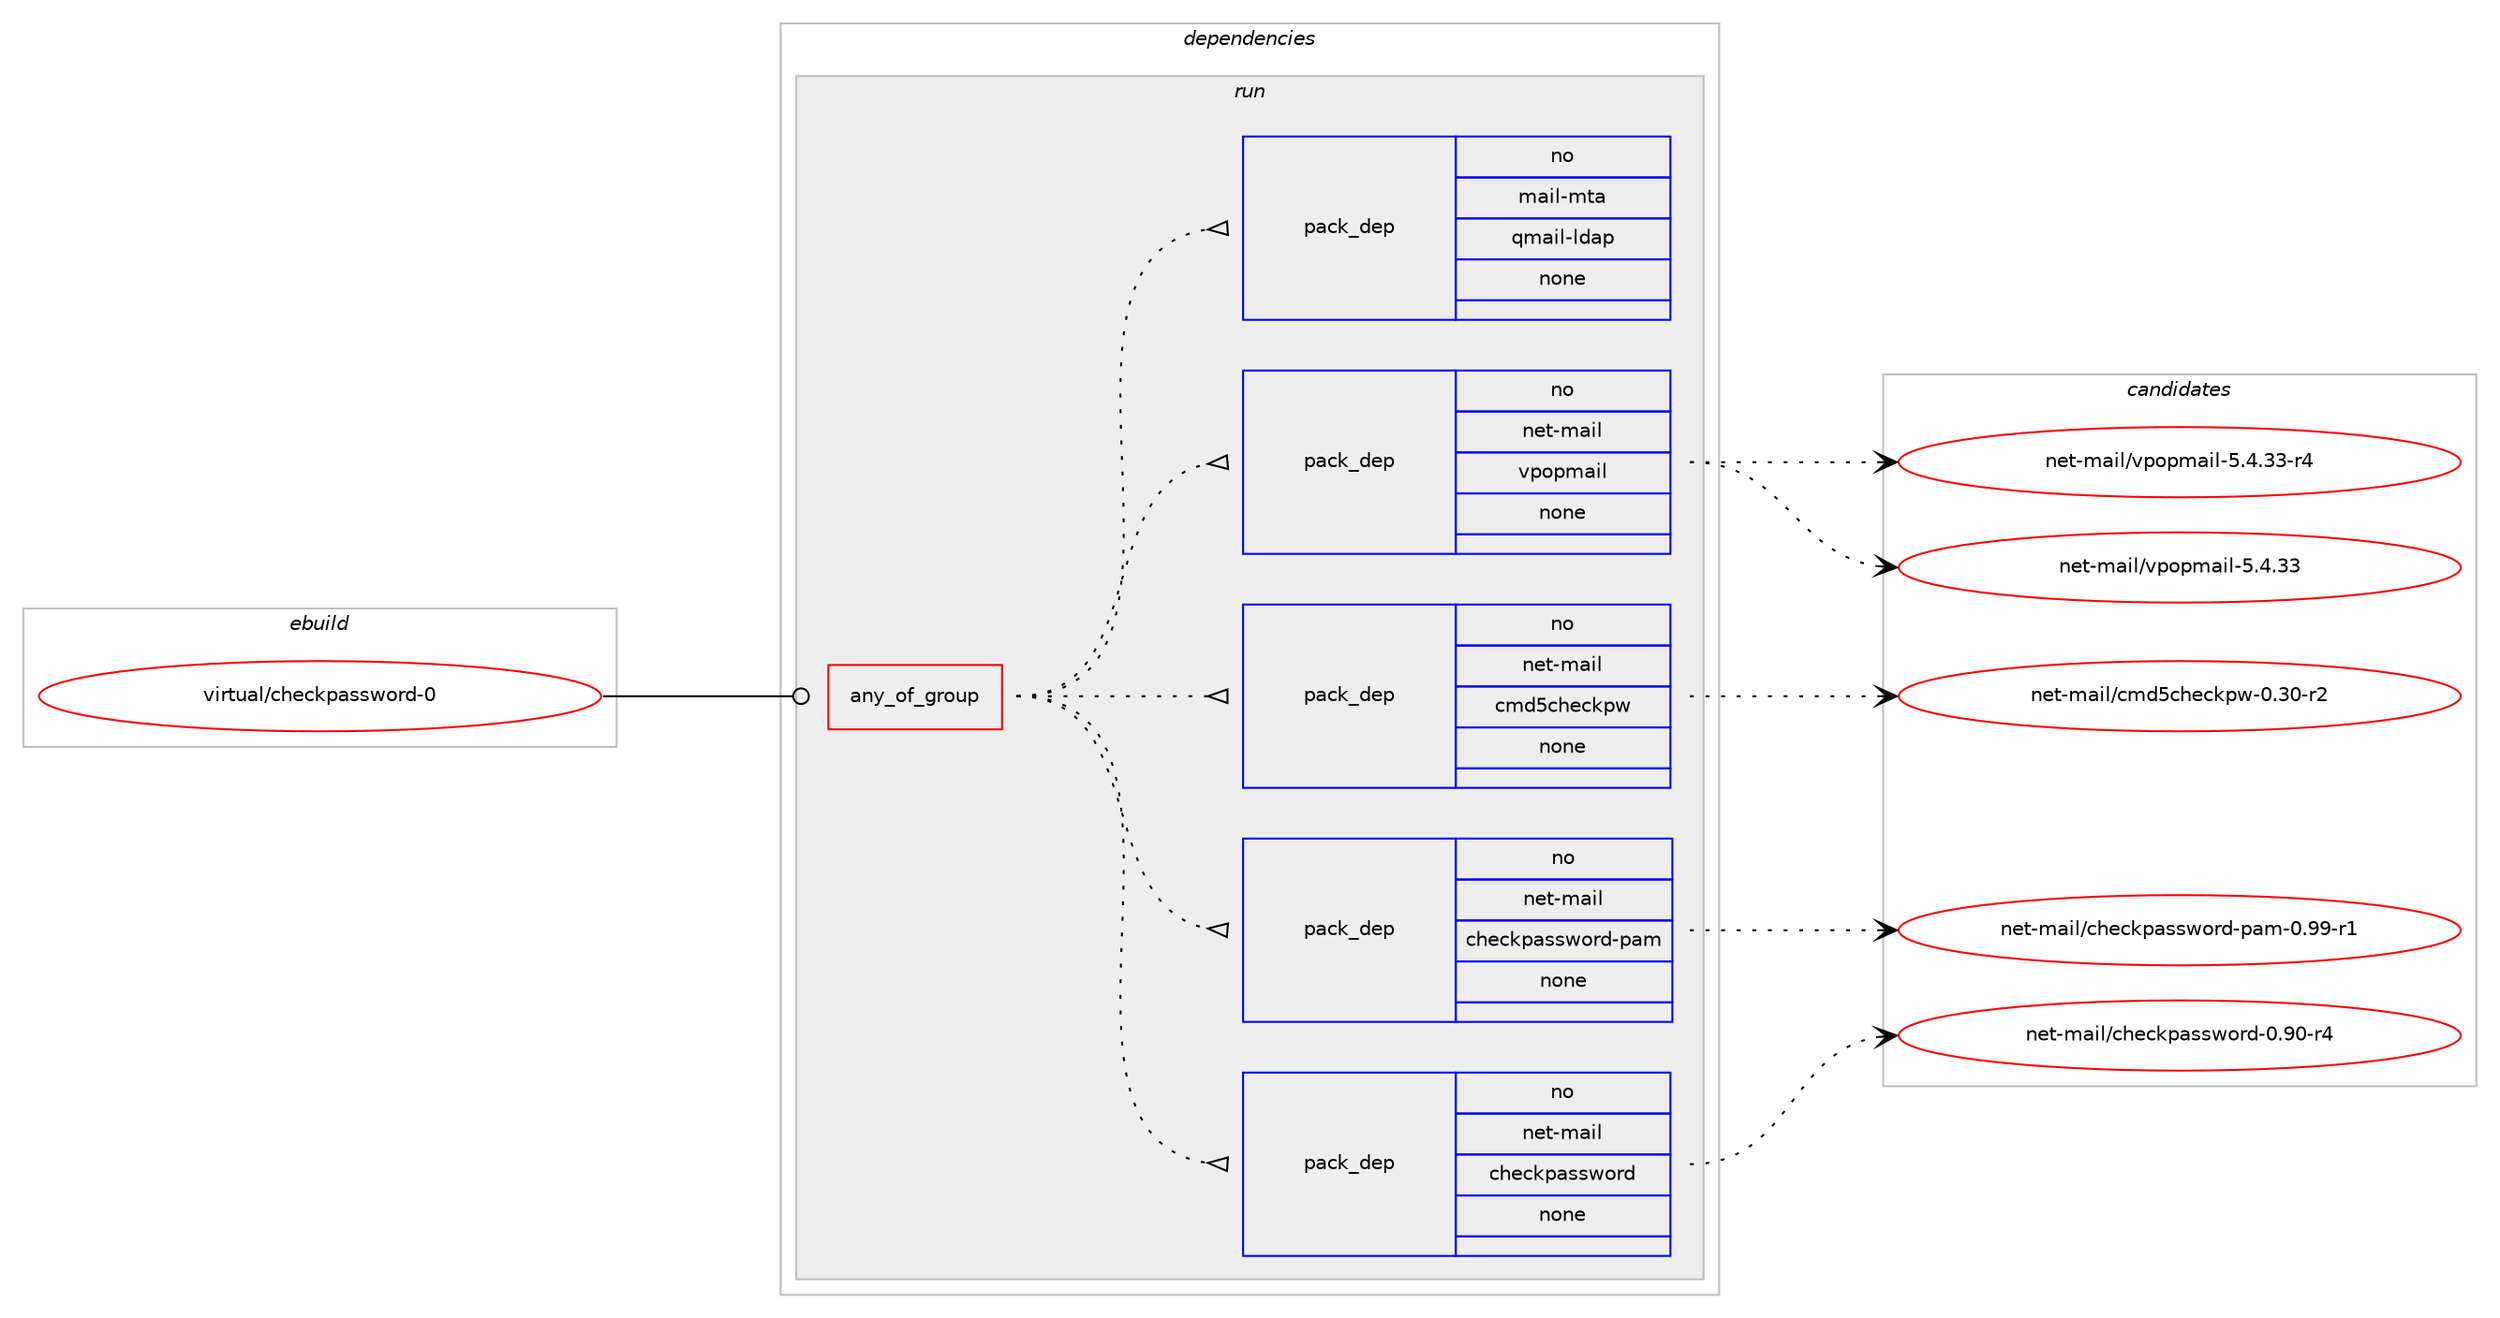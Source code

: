 digraph prolog {

# *************
# Graph options
# *************

newrank=true;
concentrate=true;
compound=true;
graph [rankdir=LR,fontname=Helvetica,fontsize=10,ranksep=1.5];#, ranksep=2.5, nodesep=0.2];
edge  [arrowhead=vee];
node  [fontname=Helvetica,fontsize=10];

# **********
# The ebuild
# **********

subgraph cluster_leftcol {
color=gray;
rank=same;
label=<<i>ebuild</i>>;
id [label="virtual/checkpassword-0", color=red, width=4, href="../virtual/checkpassword-0.svg"];
}

# ****************
# The dependencies
# ****************

subgraph cluster_midcol {
color=gray;
label=<<i>dependencies</i>>;
subgraph cluster_compile {
fillcolor="#eeeeee";
style=filled;
label=<<i>compile</i>>;
}
subgraph cluster_compileandrun {
fillcolor="#eeeeee";
style=filled;
label=<<i>compile and run</i>>;
}
subgraph cluster_run {
fillcolor="#eeeeee";
style=filled;
label=<<i>run</i>>;
subgraph any15299 {
dependency900106 [label=<<TABLE BORDER="0" CELLBORDER="1" CELLSPACING="0" CELLPADDING="4"><TR><TD CELLPADDING="10">any_of_group</TD></TR></TABLE>>, shape=none, color=red];subgraph pack667920 {
dependency900107 [label=<<TABLE BORDER="0" CELLBORDER="1" CELLSPACING="0" CELLPADDING="4" WIDTH="220"><TR><TD ROWSPAN="6" CELLPADDING="30">pack_dep</TD></TR><TR><TD WIDTH="110">no</TD></TR><TR><TD>net-mail</TD></TR><TR><TD>checkpassword</TD></TR><TR><TD>none</TD></TR><TR><TD></TD></TR></TABLE>>, shape=none, color=blue];
}
dependency900106:e -> dependency900107:w [weight=20,style="dotted",arrowhead="oinv"];
subgraph pack667921 {
dependency900108 [label=<<TABLE BORDER="0" CELLBORDER="1" CELLSPACING="0" CELLPADDING="4" WIDTH="220"><TR><TD ROWSPAN="6" CELLPADDING="30">pack_dep</TD></TR><TR><TD WIDTH="110">no</TD></TR><TR><TD>net-mail</TD></TR><TR><TD>checkpassword-pam</TD></TR><TR><TD>none</TD></TR><TR><TD></TD></TR></TABLE>>, shape=none, color=blue];
}
dependency900106:e -> dependency900108:w [weight=20,style="dotted",arrowhead="oinv"];
subgraph pack667922 {
dependency900109 [label=<<TABLE BORDER="0" CELLBORDER="1" CELLSPACING="0" CELLPADDING="4" WIDTH="220"><TR><TD ROWSPAN="6" CELLPADDING="30">pack_dep</TD></TR><TR><TD WIDTH="110">no</TD></TR><TR><TD>net-mail</TD></TR><TR><TD>cmd5checkpw</TD></TR><TR><TD>none</TD></TR><TR><TD></TD></TR></TABLE>>, shape=none, color=blue];
}
dependency900106:e -> dependency900109:w [weight=20,style="dotted",arrowhead="oinv"];
subgraph pack667923 {
dependency900110 [label=<<TABLE BORDER="0" CELLBORDER="1" CELLSPACING="0" CELLPADDING="4" WIDTH="220"><TR><TD ROWSPAN="6" CELLPADDING="30">pack_dep</TD></TR><TR><TD WIDTH="110">no</TD></TR><TR><TD>net-mail</TD></TR><TR><TD>vpopmail</TD></TR><TR><TD>none</TD></TR><TR><TD></TD></TR></TABLE>>, shape=none, color=blue];
}
dependency900106:e -> dependency900110:w [weight=20,style="dotted",arrowhead="oinv"];
subgraph pack667924 {
dependency900111 [label=<<TABLE BORDER="0" CELLBORDER="1" CELLSPACING="0" CELLPADDING="4" WIDTH="220"><TR><TD ROWSPAN="6" CELLPADDING="30">pack_dep</TD></TR><TR><TD WIDTH="110">no</TD></TR><TR><TD>mail-mta</TD></TR><TR><TD>qmail-ldap</TD></TR><TR><TD>none</TD></TR><TR><TD></TD></TR></TABLE>>, shape=none, color=blue];
}
dependency900106:e -> dependency900111:w [weight=20,style="dotted",arrowhead="oinv"];
}
id:e -> dependency900106:w [weight=20,style="solid",arrowhead="odot"];
}
}

# **************
# The candidates
# **************

subgraph cluster_choices {
rank=same;
color=gray;
label=<<i>candidates</i>>;

subgraph choice667920 {
color=black;
nodesep=1;
choice11010111645109971051084799104101991071129711511511911111410045484657484511452 [label="net-mail/checkpassword-0.90-r4", color=red, width=4,href="../net-mail/checkpassword-0.90-r4.svg"];
dependency900107:e -> choice11010111645109971051084799104101991071129711511511911111410045484657484511452:w [style=dotted,weight="100"];
}
subgraph choice667921 {
color=black;
nodesep=1;
choice110101116451099710510847991041019910711297115115119111114100451129710945484657574511449 [label="net-mail/checkpassword-pam-0.99-r1", color=red, width=4,href="../net-mail/checkpassword-pam-0.99-r1.svg"];
dependency900108:e -> choice110101116451099710510847991041019910711297115115119111114100451129710945484657574511449:w [style=dotted,weight="100"];
}
subgraph choice667922 {
color=black;
nodesep=1;
choice1101011164510997105108479910910053991041019910711211945484651484511450 [label="net-mail/cmd5checkpw-0.30-r2", color=red, width=4,href="../net-mail/cmd5checkpw-0.30-r2.svg"];
dependency900109:e -> choice1101011164510997105108479910910053991041019910711211945484651484511450:w [style=dotted,weight="100"];
}
subgraph choice667923 {
color=black;
nodesep=1;
choice1101011164510997105108471181121111121099710510845534652465151 [label="net-mail/vpopmail-5.4.33", color=red, width=4,href="../net-mail/vpopmail-5.4.33.svg"];
choice11010111645109971051084711811211111210997105108455346524651514511452 [label="net-mail/vpopmail-5.4.33-r4", color=red, width=4,href="../net-mail/vpopmail-5.4.33-r4.svg"];
dependency900110:e -> choice1101011164510997105108471181121111121099710510845534652465151:w [style=dotted,weight="100"];
dependency900110:e -> choice11010111645109971051084711811211111210997105108455346524651514511452:w [style=dotted,weight="100"];
}
subgraph choice667924 {
color=black;
nodesep=1;
}
}

}
